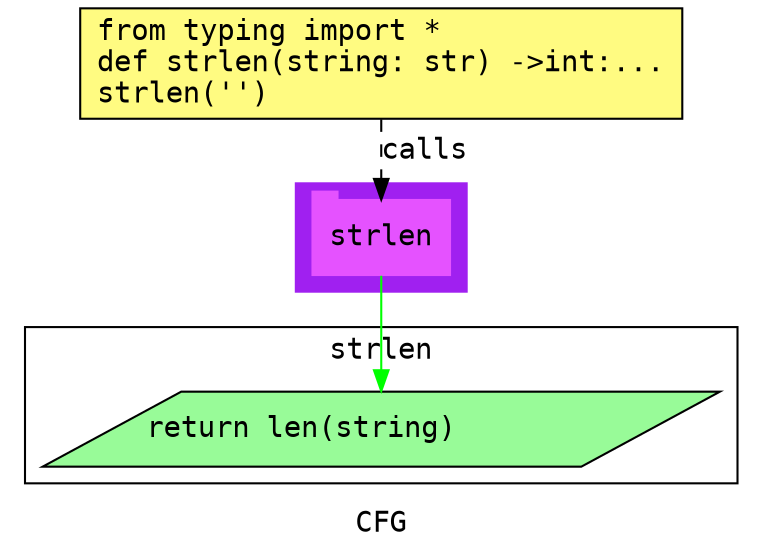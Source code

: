 digraph cluster720CFG {
	graph [bb="0,0,346,259",
		compound=True,
		fontname="DejaVu Sans Mono",
		label=CFG,
		lheight=0.21,
		lp="173,11.5",
		lwidth=0.35,
		pack=False,
		rankdir=TB,
		ranksep=0.02
	];
	node [fontname="DejaVu Sans Mono",
		label="\N"
	];
	edge [fontname="DejaVu Sans Mono"];
	subgraph cluster_1 {
		graph [bb="132,123,214,175",
			color=purple,
			compound=true,
			fontname="DejaVu Sans Mono",
			label="",
			rankdir=TB,
			ranksep=0.02,
			shape=tab,
			style=filled
		];
		node [fontname="DejaVu Sans Mono"];
		edge [fontname="DejaVu Sans Mono"];
		6	[color="#E552FF",
			height=0.5,
			label=strlen,
			linenum="[7]",
			pos="173,149",
			shape=tab,
			style=filled,
			width=0.91667];
	}
	subgraph cluster2strlen {
		graph [bb="8,31,338,106",
			compound=True,
			fontname="DejaVu Sans Mono",
			label=strlen,
			lheight=0.21,
			lp="173,94.5",
			lwidth=0.69,
			pack=False,
			rankdir=TB,
			ranksep=0.02
		];
		node [fontname="DejaVu Sans Mono"];
		edge [fontname="DejaVu Sans Mono"];
		3	[fillcolor="#98fb98",
			height=0.5,
			label="return len(string)\l",
			linenum="[5]",
			pos="173,57",
			shape=parallelogram,
			style="filled,solid",
			width=4.3676];
	}
	1	[fillcolor="#FFFB81",
		height=0.73611,
		label="from typing import *\ldef strlen(string: str) ->int:...\lstrlen('')\l",
		linenum="[1]",
		pos="173,232.5",
		shape=rectangle,
		style="filled,solid",
		width=4.0139];
	1 -> 6	[label=calls,
		lp="194,190.5",
		pos="e,173,167.13 173,205.71 173,196.66 173,186.47 173,177.3",
		style=dashed];
	6 -> 3	[color=green,
		pos="e,173,75.3 173,130.65 173,117.82 173,100.11 173,85.381"];
}
